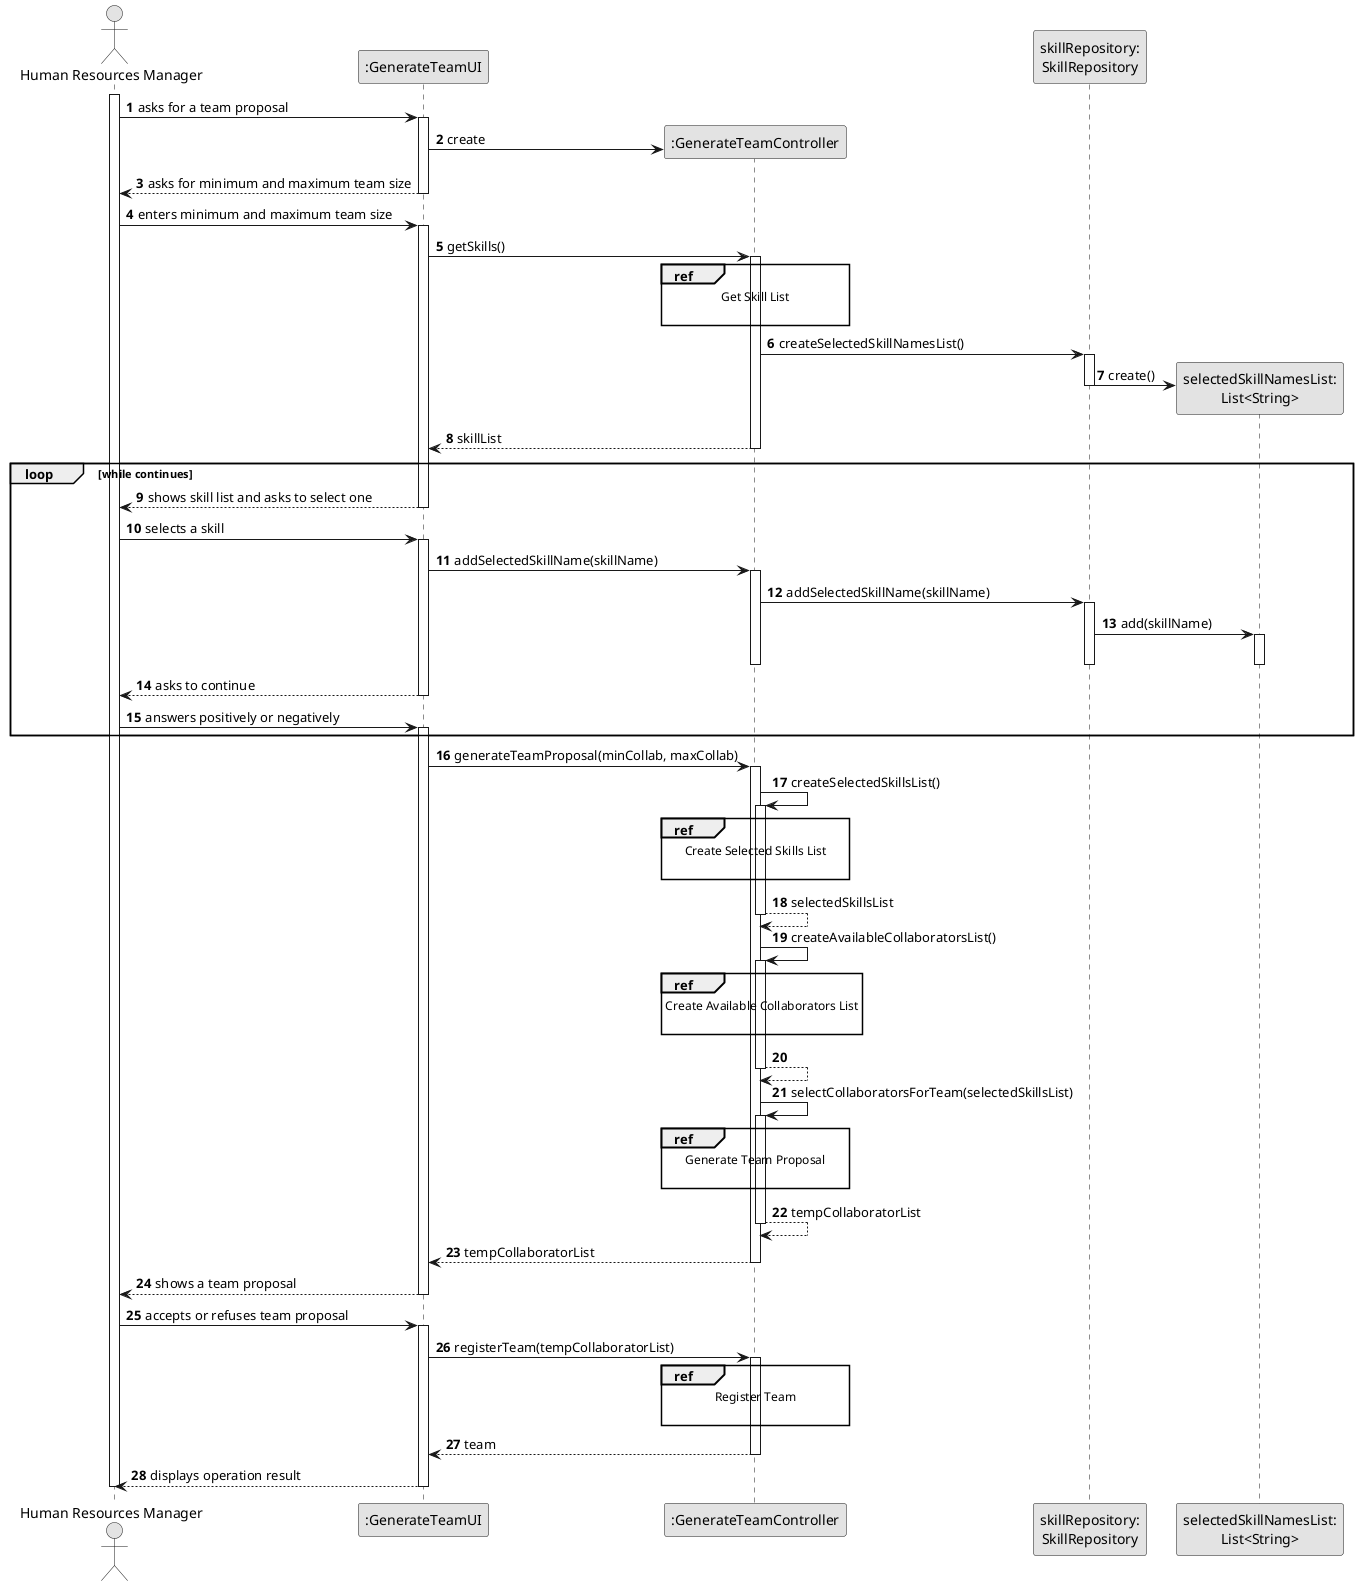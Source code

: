 @startuml
skinparam monochrome true
skinparam packageStyle rectangle
skinparam shadowing false

autonumber

'hide footbox
actor "Human Resources Manager" as HRM
participant ":GenerateTeamUI" as UI
participant ":GenerateTeamController" as CTRL
participant "skillRepository:\nSkillRepository" as SkillRepository
participant "selectedSkillNamesList:\nList<String>" as selectedSkillNamesList


activate HRM

        HRM -> UI : asks for a team proposal

        activate UI

            UI -> CTRL** : create

            UI --> HRM : asks for minimum and maximum team size

        deactivate UI

        HRM -> UI : enters minimum and maximum team size

        activate UI

            UI -> CTRL : getSkills()
            ref over CTRL
                Get Skill List

            end ref

            activate CTRL

            CTRL -> SkillRepository : createSelectedSkillNamesList()
            activate SkillRepository

            SkillRepository -> selectedSkillNamesList** : create()
            deactivate SkillRepository

                CTRL --> UI : skillList
            deactivate CTRL

            loop while continues

            UI --> HRM : shows skill list and asks to select one
        deactivate UI

    HRM -> UI : selects a skill
    activate UI

        UI -> CTRL : addSelectedSkillName(skillName)
            activate CTRL

                CTRL -> SkillRepository: addSelectedSkillName(skillName)
                activate SkillRepository

                SkillRepository -> selectedSkillNamesList : add(skillName)
                activate selectedSkillNamesList

                deactivate selectedSkillNamesList

        deactivate SkillRepository

        deactivate CTRL

        UI --> HRM : asks to continue

    deactivate UI

    HRM -> UI : answers positively or negatively
    activate UI

            end loop

        UI -> CTRL : generateTeamProposal(minCollab, maxCollab)
        activate CTRL

            CTRL -> CTRL : createSelectedSkillsList()

                ref over CTRL
                    Create Selected Skills List

                end ref

                activate CTRL

                    CTRL --> CTRL : selectedSkillsList
            deactivate CTRL

            CTRL -> CTRL : createAvailableCollaboratorsList()

                ref over CTRL
                    Create Available Collaborators List

                end ref

                activate CTRL

                CTRL --> CTRL :
            deactivate CTRL

            CTRL -> CTRL : selectCollaboratorsForTeam(selectedSkillsList)
            activate CTRL

                ref over CTRL
                    Generate Team Proposal

                end ref

                CTRL --> CTRL : tempCollaboratorList
            deactivate CTRL

            CTRL --> UI : tempCollaboratorList
        deactivate CTRL

        UI --> HRM : shows a team proposal
    deactivate UI

    HRM -> UI : accepts or refuses team proposal
    activate UI

        UI -> CTRL : registerTeam(tempCollaboratorList)
        activate CTRL

        ref over CTRL
            Register Team

        end ref

            CTRL --> UI : team

            deactivate CTRL
            UI --> HRM: displays operation result
    deactivate UI

deactivate HRM


@enduml
